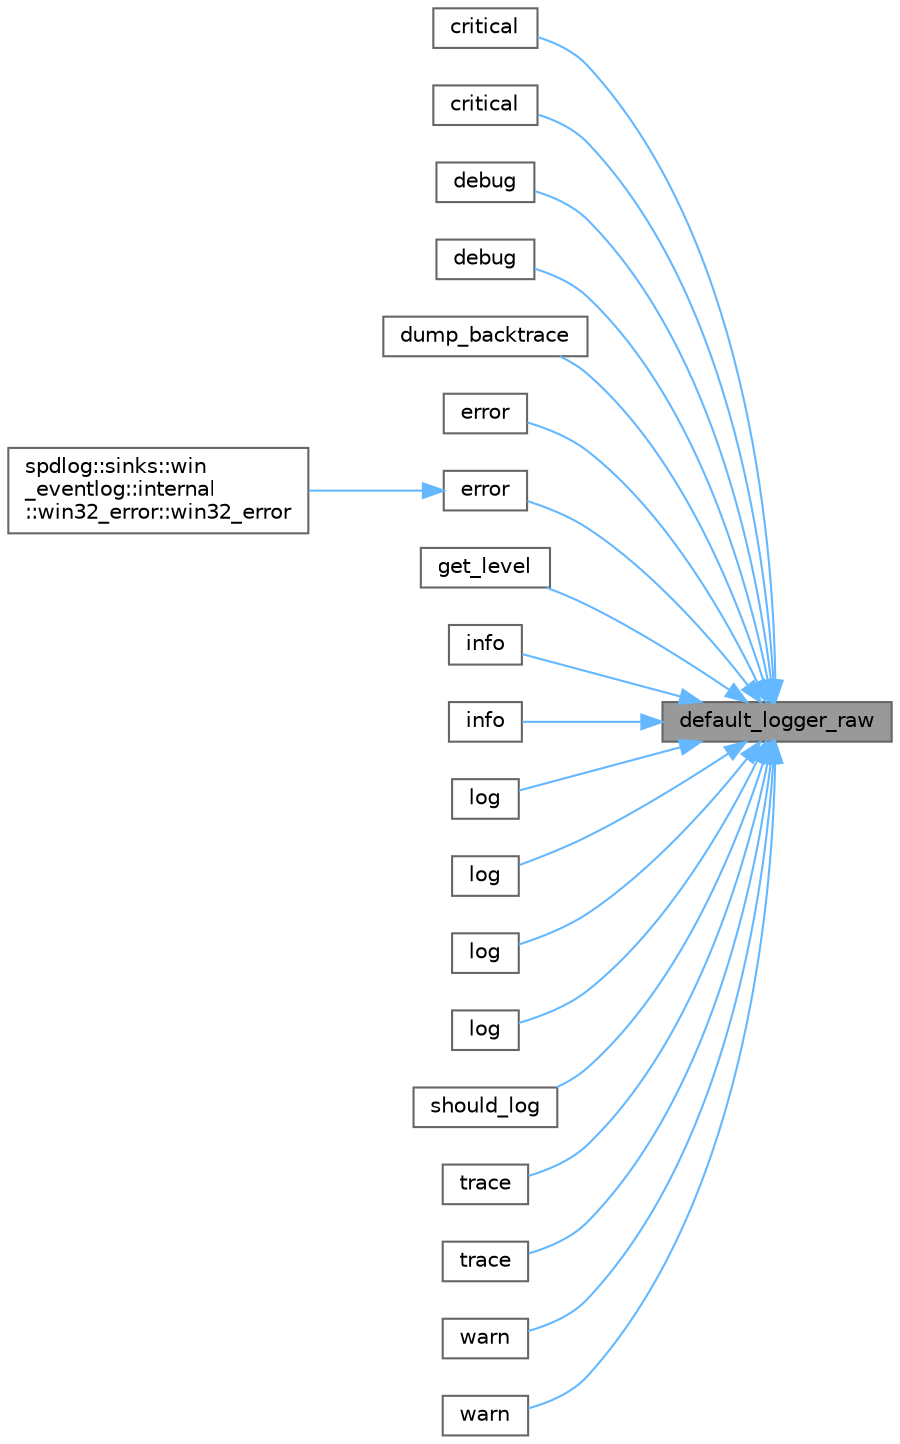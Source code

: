 digraph "default_logger_raw"
{
 // LATEX_PDF_SIZE
  bgcolor="transparent";
  edge [fontname=Helvetica,fontsize=10,labelfontname=Helvetica,labelfontsize=10];
  node [fontname=Helvetica,fontsize=10,shape=box,height=0.2,width=0.4];
  rankdir="RL";
  Node1 [id="Node000001",label="default_logger_raw",height=0.2,width=0.4,color="gray40", fillcolor="grey60", style="filled", fontcolor="black",tooltip=" "];
  Node1 -> Node2 [id="edge1_Node000001_Node000002",dir="back",color="steelblue1",style="solid",tooltip=" "];
  Node2 [id="Node000002",label="critical",height=0.2,width=0.4,color="grey40", fillcolor="white", style="filled",URL="$namespacespdlog.html#ab6a163705b4b7b484edd55987a08f1d4",tooltip=" "];
  Node1 -> Node3 [id="edge2_Node000001_Node000003",dir="back",color="steelblue1",style="solid",tooltip=" "];
  Node3 [id="Node000003",label="critical",height=0.2,width=0.4,color="grey40", fillcolor="white", style="filled",URL="$namespacespdlog.html#a3bc38fe2e266cd88a11092ba276f0589",tooltip=" "];
  Node1 -> Node4 [id="edge3_Node000001_Node000004",dir="back",color="steelblue1",style="solid",tooltip=" "];
  Node4 [id="Node000004",label="debug",height=0.2,width=0.4,color="grey40", fillcolor="white", style="filled",URL="$namespacespdlog.html#a2888c4a560900eb6ea5954150356e38d",tooltip=" "];
  Node1 -> Node5 [id="edge4_Node000001_Node000005",dir="back",color="steelblue1",style="solid",tooltip=" "];
  Node5 [id="Node000005",label="debug",height=0.2,width=0.4,color="grey40", fillcolor="white", style="filled",URL="$namespacespdlog.html#a5f1e5b936d564ae9f562c0af8eb97f5e",tooltip=" "];
  Node1 -> Node6 [id="edge5_Node000001_Node000006",dir="back",color="steelblue1",style="solid",tooltip=" "];
  Node6 [id="Node000006",label="dump_backtrace",height=0.2,width=0.4,color="grey40", fillcolor="white", style="filled",URL="$namespacespdlog.html#a926b904a27ac4fea7b8e8843594b8225",tooltip=" "];
  Node1 -> Node7 [id="edge6_Node000001_Node000007",dir="back",color="steelblue1",style="solid",tooltip=" "];
  Node7 [id="Node000007",label="error",height=0.2,width=0.4,color="grey40", fillcolor="white", style="filled",URL="$namespacespdlog.html#aa230e4955966f873faf46f689716dd13",tooltip=" "];
  Node1 -> Node8 [id="edge7_Node000001_Node000008",dir="back",color="steelblue1",style="solid",tooltip=" "];
  Node8 [id="Node000008",label="error",height=0.2,width=0.4,color="grey40", fillcolor="white", style="filled",URL="$namespacespdlog.html#adde4fa11bc7a2fe3f67c2bc42e9edd52",tooltip=" "];
  Node8 -> Node9 [id="edge8_Node000008_Node000009",dir="back",color="steelblue1",style="solid",tooltip=" "];
  Node9 [id="Node000009",label="spdlog::sinks::win\l_eventlog::internal\l::win32_error::win32_error",height=0.2,width=0.4,color="grey40", fillcolor="white", style="filled",URL="$structspdlog_1_1sinks_1_1win__eventlog_1_1internal_1_1win32__error.html#a06bf7b3cf016aef585915e38e5364fe4",tooltip=" "];
  Node1 -> Node10 [id="edge9_Node000001_Node000010",dir="back",color="steelblue1",style="solid",tooltip=" "];
  Node10 [id="Node000010",label="get_level",height=0.2,width=0.4,color="grey40", fillcolor="white", style="filled",URL="$namespacespdlog.html#adb4458879d061615675272ddee84efda",tooltip=" "];
  Node1 -> Node11 [id="edge10_Node000001_Node000011",dir="back",color="steelblue1",style="solid",tooltip=" "];
  Node11 [id="Node000011",label="info",height=0.2,width=0.4,color="grey40", fillcolor="white", style="filled",URL="$namespacespdlog.html#a0ff25ac0956c7315e8d6ed3ab7a07fc2",tooltip=" "];
  Node1 -> Node12 [id="edge11_Node000001_Node000012",dir="back",color="steelblue1",style="solid",tooltip=" "];
  Node12 [id="Node000012",label="info",height=0.2,width=0.4,color="grey40", fillcolor="white", style="filled",URL="$namespacespdlog.html#a114ee73bc12b6420d35b08bc2909a374",tooltip=" "];
  Node1 -> Node13 [id="edge12_Node000001_Node000013",dir="back",color="steelblue1",style="solid",tooltip=" "];
  Node13 [id="Node000013",label="log",height=0.2,width=0.4,color="grey40", fillcolor="white", style="filled",URL="$namespacespdlog.html#ad789b30e281156bdc664c3d1a19a2718",tooltip=" "];
  Node1 -> Node14 [id="edge13_Node000001_Node000014",dir="back",color="steelblue1",style="solid",tooltip=" "];
  Node14 [id="Node000014",label="log",height=0.2,width=0.4,color="grey40", fillcolor="white", style="filled",URL="$namespacespdlog.html#a1e20e706a3605878def870ad0f334863",tooltip=" "];
  Node1 -> Node15 [id="edge14_Node000001_Node000015",dir="back",color="steelblue1",style="solid",tooltip=" "];
  Node15 [id="Node000015",label="log",height=0.2,width=0.4,color="grey40", fillcolor="white", style="filled",URL="$namespacespdlog.html#a1cd8feeb2f5b10c2c9b91e4b5bad55d2",tooltip=" "];
  Node1 -> Node16 [id="edge15_Node000001_Node000016",dir="back",color="steelblue1",style="solid",tooltip=" "];
  Node16 [id="Node000016",label="log",height=0.2,width=0.4,color="grey40", fillcolor="white", style="filled",URL="$namespacespdlog.html#ab9b3b6b35cdd9d51b6c45ac2b0707631",tooltip=" "];
  Node1 -> Node17 [id="edge16_Node000001_Node000017",dir="back",color="steelblue1",style="solid",tooltip=" "];
  Node17 [id="Node000017",label="should_log",height=0.2,width=0.4,color="grey40", fillcolor="white", style="filled",URL="$namespacespdlog.html#a7259085ea8c96761c85423ed52b5aee8",tooltip=" "];
  Node1 -> Node18 [id="edge17_Node000001_Node000018",dir="back",color="steelblue1",style="solid",tooltip=" "];
  Node18 [id="Node000018",label="trace",height=0.2,width=0.4,color="grey40", fillcolor="white", style="filled",URL="$namespacespdlog.html#a5f1175d61d75e06c7f4068f51015a187",tooltip=" "];
  Node1 -> Node19 [id="edge18_Node000001_Node000019",dir="back",color="steelblue1",style="solid",tooltip=" "];
  Node19 [id="Node000019",label="trace",height=0.2,width=0.4,color="grey40", fillcolor="white", style="filled",URL="$namespacespdlog.html#a421f1f1832a21013959f201619192c6d",tooltip=" "];
  Node1 -> Node20 [id="edge19_Node000001_Node000020",dir="back",color="steelblue1",style="solid",tooltip=" "];
  Node20 [id="Node000020",label="warn",height=0.2,width=0.4,color="grey40", fillcolor="white", style="filled",URL="$namespacespdlog.html#a996f741cd041b1322e70645d7cf4e3a2",tooltip=" "];
  Node1 -> Node21 [id="edge20_Node000001_Node000021",dir="back",color="steelblue1",style="solid",tooltip=" "];
  Node21 [id="Node000021",label="warn",height=0.2,width=0.4,color="grey40", fillcolor="white", style="filled",URL="$namespacespdlog.html#a204f40a9a17b0b0e07432edbebe58876",tooltip=" "];
}
